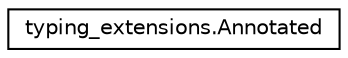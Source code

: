 digraph "Graphical Class Hierarchy"
{
 // LATEX_PDF_SIZE
  edge [fontname="Helvetica",fontsize="10",labelfontname="Helvetica",labelfontsize="10"];
  node [fontname="Helvetica",fontsize="10",shape=record];
  rankdir="LR";
  Node0 [label="typing_extensions.Annotated",height=0.2,width=0.4,color="black", fillcolor="white", style="filled",URL="$classtyping__extensions_1_1Annotated.html",tooltip=" "];
}
